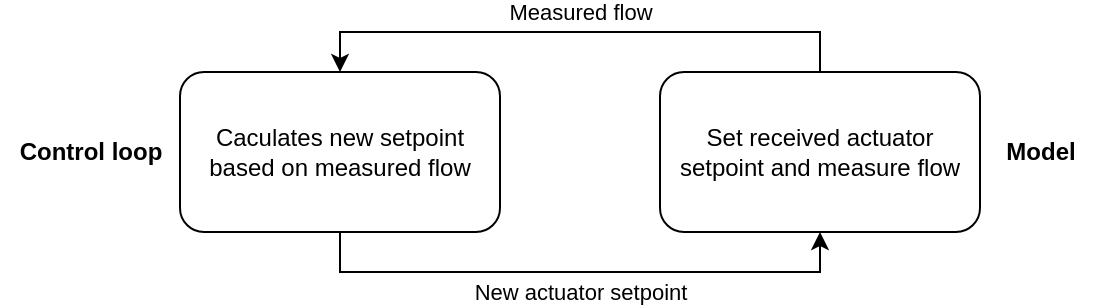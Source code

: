 <mxfile version="28.0.6">
  <diagram name="Page-1" id="BxUdwOXLy1eESZ_2VtBd">
    <mxGraphModel dx="922" dy="664" grid="1" gridSize="10" guides="1" tooltips="1" connect="1" arrows="1" fold="1" page="1" pageScale="1" pageWidth="850" pageHeight="1100" math="0" shadow="0">
      <root>
        <mxCell id="0" />
        <mxCell id="1" parent="0" />
        <mxCell id="qDqQ_IUH-dekISA1hfqx-11" style="edgeStyle=orthogonalEdgeStyle;rounded=0;orthogonalLoop=1;jettySize=auto;html=1;exitX=0.5;exitY=1;exitDx=0;exitDy=0;entryX=0.5;entryY=1;entryDx=0;entryDy=0;" edge="1" parent="1" source="qDqQ_IUH-dekISA1hfqx-3" target="qDqQ_IUH-dekISA1hfqx-4">
          <mxGeometry relative="1" as="geometry" />
        </mxCell>
        <mxCell id="qDqQ_IUH-dekISA1hfqx-12" value="New actuator setpoint" style="edgeLabel;html=1;align=center;verticalAlign=middle;resizable=0;points=[];" vertex="1" connectable="0" parent="qDqQ_IUH-dekISA1hfqx-11">
          <mxGeometry x="-0.002" y="-3" relative="1" as="geometry">
            <mxPoint y="7" as="offset" />
          </mxGeometry>
        </mxCell>
        <mxCell id="qDqQ_IUH-dekISA1hfqx-3" value="Caculates new setpoint based on measured flow" style="rounded=1;whiteSpace=wrap;html=1;fillColor=none;" vertex="1" parent="1">
          <mxGeometry x="240" y="360" width="160" height="80" as="geometry" />
        </mxCell>
        <mxCell id="qDqQ_IUH-dekISA1hfqx-9" style="edgeStyle=orthogonalEdgeStyle;rounded=0;orthogonalLoop=1;jettySize=auto;html=1;exitX=0.5;exitY=0;exitDx=0;exitDy=0;entryX=0.5;entryY=0;entryDx=0;entryDy=0;" edge="1" parent="1" source="qDqQ_IUH-dekISA1hfqx-4" target="qDqQ_IUH-dekISA1hfqx-3">
          <mxGeometry relative="1" as="geometry">
            <Array as="points">
              <mxPoint x="560" y="340" />
              <mxPoint x="320" y="340" />
            </Array>
          </mxGeometry>
        </mxCell>
        <mxCell id="qDqQ_IUH-dekISA1hfqx-10" value="Measured flow" style="edgeLabel;html=1;align=center;verticalAlign=middle;resizable=0;points=[];" vertex="1" connectable="0" parent="qDqQ_IUH-dekISA1hfqx-9">
          <mxGeometry x="-0.081" y="-3" relative="1" as="geometry">
            <mxPoint x="-12" y="-7" as="offset" />
          </mxGeometry>
        </mxCell>
        <mxCell id="qDqQ_IUH-dekISA1hfqx-4" value="Set received actuator setpoint and measure flow" style="rounded=1;whiteSpace=wrap;html=1;fillColor=none;" vertex="1" parent="1">
          <mxGeometry x="480" y="360" width="160" height="80" as="geometry" />
        </mxCell>
        <mxCell id="qDqQ_IUH-dekISA1hfqx-7" value="&lt;b&gt;Model&lt;/b&gt;" style="text;html=1;align=center;verticalAlign=middle;resizable=0;points=[];autosize=1;strokeColor=none;fillColor=none;" vertex="1" parent="1">
          <mxGeometry x="640" y="385" width="60" height="30" as="geometry" />
        </mxCell>
        <mxCell id="qDqQ_IUH-dekISA1hfqx-8" value="&lt;b&gt;Control loop&lt;/b&gt;" style="text;html=1;align=center;verticalAlign=middle;resizable=0;points=[];autosize=1;strokeColor=none;fillColor=none;" vertex="1" parent="1">
          <mxGeometry x="150" y="385" width="90" height="30" as="geometry" />
        </mxCell>
      </root>
    </mxGraphModel>
  </diagram>
</mxfile>
